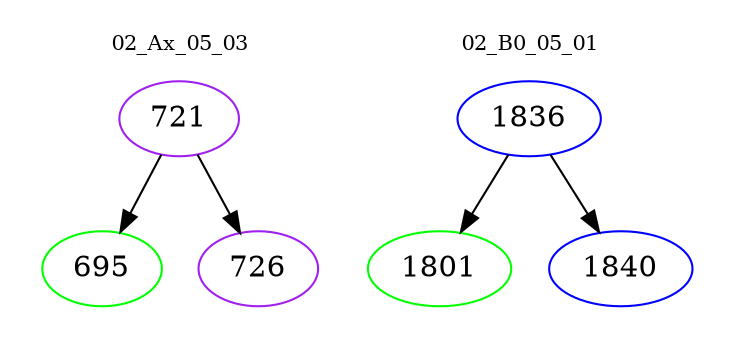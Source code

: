 digraph{
subgraph cluster_0 {
color = white
label = "02_Ax_05_03";
fontsize=10;
T0_721 [label="721", color="purple"]
T0_721 -> T0_695 [color="black"]
T0_695 [label="695", color="green"]
T0_721 -> T0_726 [color="black"]
T0_726 [label="726", color="purple"]
}
subgraph cluster_1 {
color = white
label = "02_B0_05_01";
fontsize=10;
T1_1836 [label="1836", color="blue"]
T1_1836 -> T1_1801 [color="black"]
T1_1801 [label="1801", color="green"]
T1_1836 -> T1_1840 [color="black"]
T1_1840 [label="1840", color="blue"]
}
}
